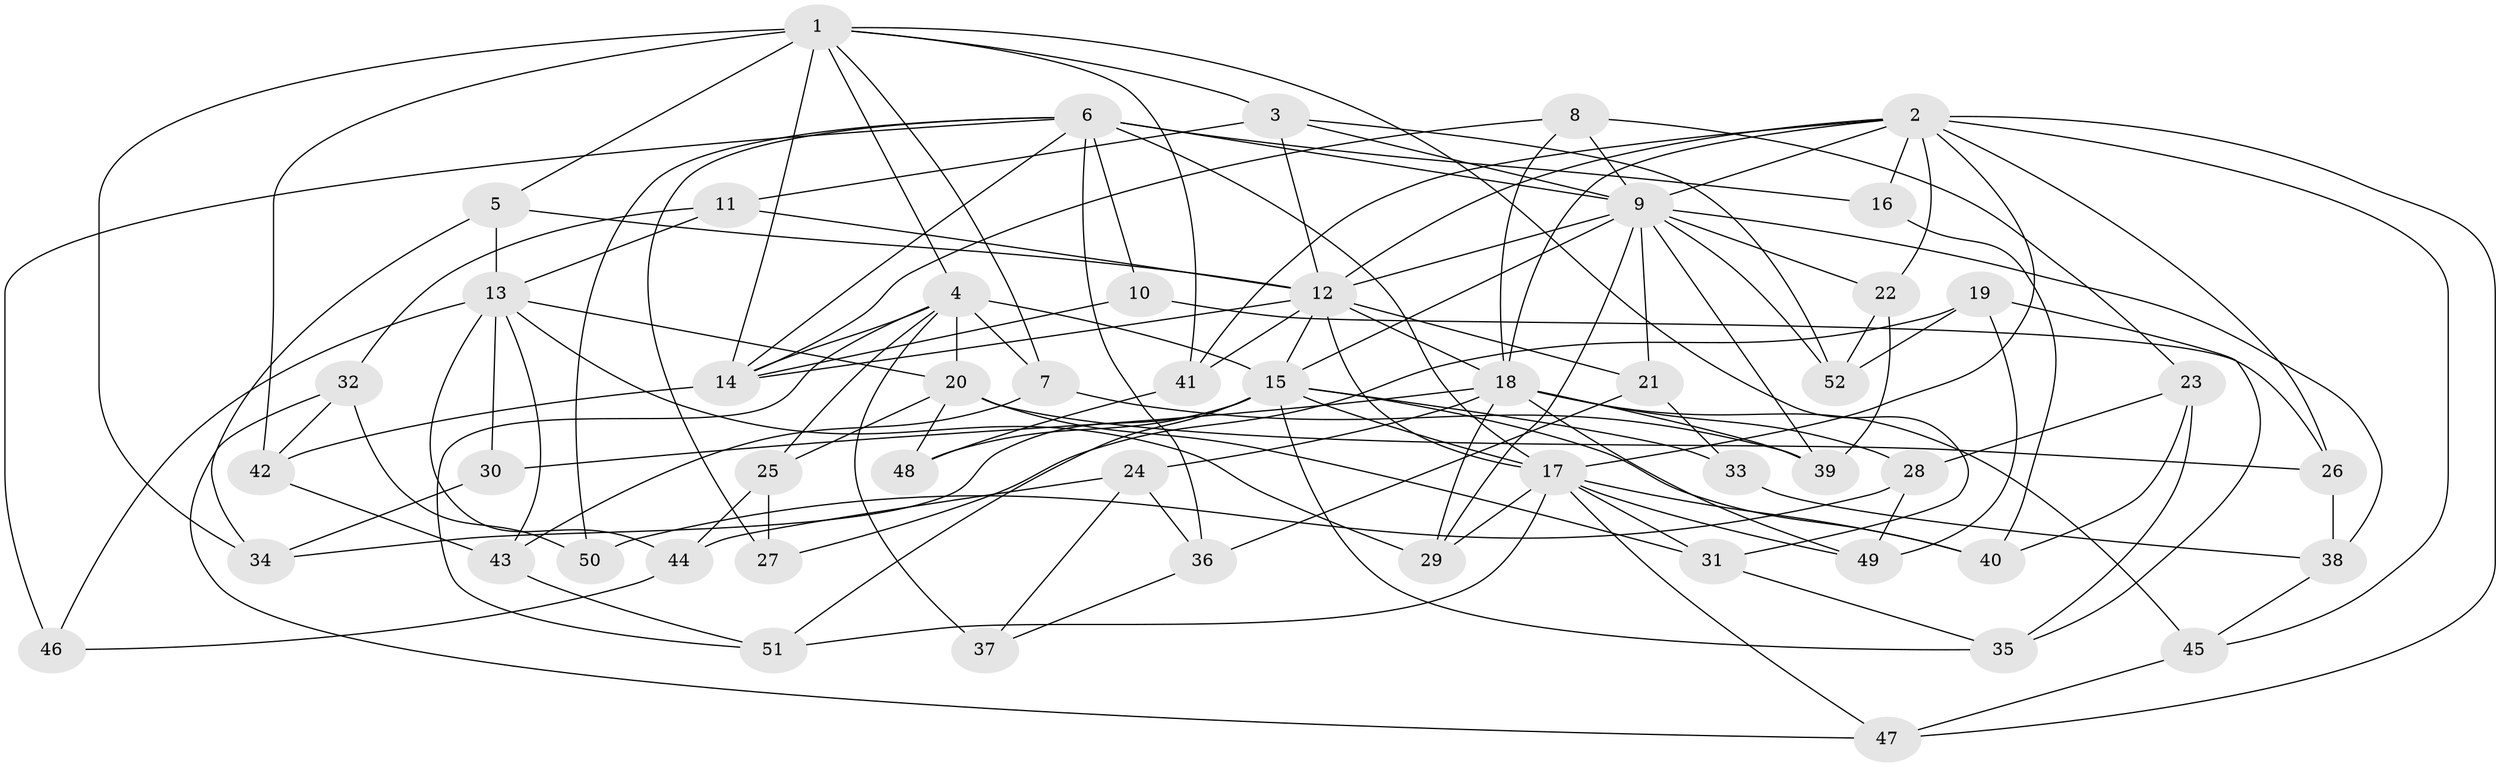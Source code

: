 // original degree distribution, {4: 1.0}
// Generated by graph-tools (version 1.1) at 2025/37/03/09/25 02:37:57]
// undirected, 52 vertices, 131 edges
graph export_dot {
graph [start="1"]
  node [color=gray90,style=filled];
  1;
  2;
  3;
  4;
  5;
  6;
  7;
  8;
  9;
  10;
  11;
  12;
  13;
  14;
  15;
  16;
  17;
  18;
  19;
  20;
  21;
  22;
  23;
  24;
  25;
  26;
  27;
  28;
  29;
  30;
  31;
  32;
  33;
  34;
  35;
  36;
  37;
  38;
  39;
  40;
  41;
  42;
  43;
  44;
  45;
  46;
  47;
  48;
  49;
  50;
  51;
  52;
  1 -- 3 [weight=2.0];
  1 -- 4 [weight=1.0];
  1 -- 5 [weight=1.0];
  1 -- 7 [weight=1.0];
  1 -- 14 [weight=3.0];
  1 -- 31 [weight=1.0];
  1 -- 34 [weight=1.0];
  1 -- 41 [weight=1.0];
  1 -- 42 [weight=1.0];
  2 -- 9 [weight=1.0];
  2 -- 12 [weight=1.0];
  2 -- 16 [weight=1.0];
  2 -- 17 [weight=1.0];
  2 -- 18 [weight=1.0];
  2 -- 22 [weight=1.0];
  2 -- 26 [weight=1.0];
  2 -- 41 [weight=1.0];
  2 -- 45 [weight=1.0];
  2 -- 47 [weight=1.0];
  3 -- 9 [weight=1.0];
  3 -- 11 [weight=1.0];
  3 -- 12 [weight=1.0];
  3 -- 52 [weight=1.0];
  4 -- 7 [weight=1.0];
  4 -- 14 [weight=1.0];
  4 -- 15 [weight=1.0];
  4 -- 20 [weight=4.0];
  4 -- 25 [weight=1.0];
  4 -- 37 [weight=2.0];
  4 -- 51 [weight=1.0];
  5 -- 12 [weight=1.0];
  5 -- 13 [weight=1.0];
  5 -- 34 [weight=1.0];
  6 -- 9 [weight=1.0];
  6 -- 10 [weight=1.0];
  6 -- 14 [weight=1.0];
  6 -- 16 [weight=2.0];
  6 -- 17 [weight=1.0];
  6 -- 27 [weight=2.0];
  6 -- 36 [weight=1.0];
  6 -- 46 [weight=1.0];
  6 -- 50 [weight=2.0];
  7 -- 39 [weight=1.0];
  7 -- 43 [weight=1.0];
  8 -- 9 [weight=1.0];
  8 -- 14 [weight=1.0];
  8 -- 18 [weight=1.0];
  8 -- 23 [weight=1.0];
  9 -- 12 [weight=1.0];
  9 -- 15 [weight=1.0];
  9 -- 21 [weight=1.0];
  9 -- 22 [weight=1.0];
  9 -- 29 [weight=1.0];
  9 -- 38 [weight=1.0];
  9 -- 39 [weight=1.0];
  9 -- 52 [weight=1.0];
  10 -- 14 [weight=2.0];
  10 -- 26 [weight=1.0];
  11 -- 12 [weight=1.0];
  11 -- 13 [weight=1.0];
  11 -- 32 [weight=1.0];
  12 -- 14 [weight=1.0];
  12 -- 15 [weight=1.0];
  12 -- 17 [weight=2.0];
  12 -- 18 [weight=1.0];
  12 -- 21 [weight=1.0];
  12 -- 41 [weight=1.0];
  13 -- 20 [weight=2.0];
  13 -- 29 [weight=1.0];
  13 -- 30 [weight=1.0];
  13 -- 43 [weight=1.0];
  13 -- 44 [weight=1.0];
  13 -- 46 [weight=2.0];
  14 -- 42 [weight=1.0];
  15 -- 17 [weight=1.0];
  15 -- 33 [weight=2.0];
  15 -- 34 [weight=1.0];
  15 -- 35 [weight=1.0];
  15 -- 40 [weight=1.0];
  15 -- 48 [weight=2.0];
  15 -- 51 [weight=1.0];
  16 -- 40 [weight=1.0];
  17 -- 29 [weight=2.0];
  17 -- 31 [weight=1.0];
  17 -- 40 [weight=1.0];
  17 -- 47 [weight=1.0];
  17 -- 49 [weight=1.0];
  17 -- 51 [weight=1.0];
  18 -- 24 [weight=1.0];
  18 -- 28 [weight=1.0];
  18 -- 29 [weight=2.0];
  18 -- 30 [weight=2.0];
  18 -- 39 [weight=1.0];
  18 -- 45 [weight=1.0];
  18 -- 49 [weight=1.0];
  19 -- 27 [weight=1.0];
  19 -- 35 [weight=1.0];
  19 -- 49 [weight=1.0];
  19 -- 52 [weight=1.0];
  20 -- 25 [weight=1.0];
  20 -- 26 [weight=1.0];
  20 -- 31 [weight=1.0];
  20 -- 48 [weight=1.0];
  21 -- 33 [weight=1.0];
  21 -- 36 [weight=1.0];
  22 -- 39 [weight=1.0];
  22 -- 52 [weight=1.0];
  23 -- 28 [weight=1.0];
  23 -- 35 [weight=1.0];
  23 -- 40 [weight=1.0];
  24 -- 36 [weight=1.0];
  24 -- 37 [weight=1.0];
  24 -- 44 [weight=1.0];
  25 -- 27 [weight=1.0];
  25 -- 44 [weight=1.0];
  26 -- 38 [weight=1.0];
  28 -- 49 [weight=1.0];
  28 -- 50 [weight=1.0];
  30 -- 34 [weight=1.0];
  31 -- 35 [weight=1.0];
  32 -- 42 [weight=1.0];
  32 -- 47 [weight=1.0];
  32 -- 50 [weight=1.0];
  33 -- 38 [weight=1.0];
  36 -- 37 [weight=1.0];
  38 -- 45 [weight=1.0];
  41 -- 48 [weight=1.0];
  42 -- 43 [weight=1.0];
  43 -- 51 [weight=1.0];
  44 -- 46 [weight=1.0];
  45 -- 47 [weight=1.0];
}
